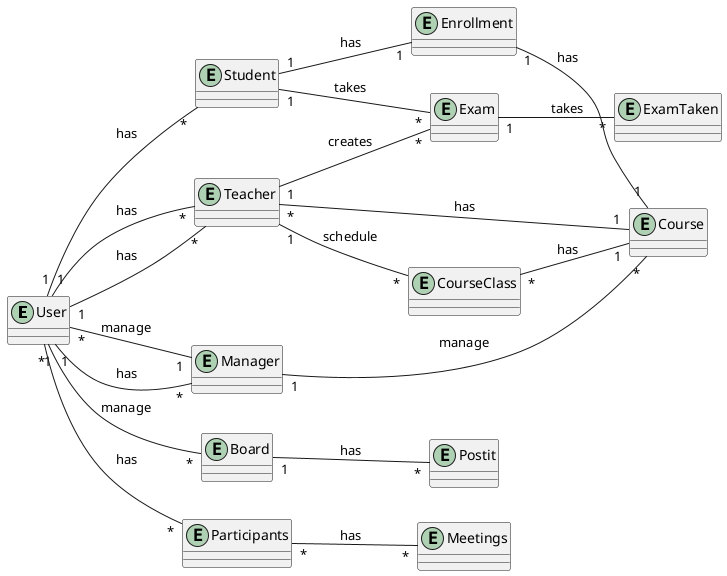 @startuml
'https://plantuml.com/class-diagram
left to right direction
Entity User{
}
Entity CourseClass{
}
Entity Student{
}
User "1"-- "*" Student : has
Entity Teacher{
}
User "1"-- "*" Teacher : has
Entity Manager{
}
User "1"-- "*" Manager : has
Manager "1"-- "*" User : manage
User "1"-- "*" Teacher : has
Entity Course{
}
Manager "1"-- "*" Course : manage
Entity Exam{
}
Student "1"-- "*" Exam : takes
Entity ExamTaken{
}
Entity Board{
}
User "1"-- "*" Board : manage
Entity Postit{
}
Entity Meetings{
}
Entity Enrollment{
}
'Entity ExamSchedule{
'}
Entity Participants{
}
User "*"-- "*" Participants : has



Participants "*"-- "*" Meetings : has
Board "1"-- "*" Postit : has
Teacher "1"-- "*" Exam : creates
Exam "1"-- "*" ExamTaken : takes
Student "1"-- "1" Enrollment : has
Enrollment "1"-- "1" Course : has
Teacher "*"-- "1" Course : has
Teacher "1"-- "*" CourseClass : schedule
CourseClass "*"-- "1" Course : has
@enduml